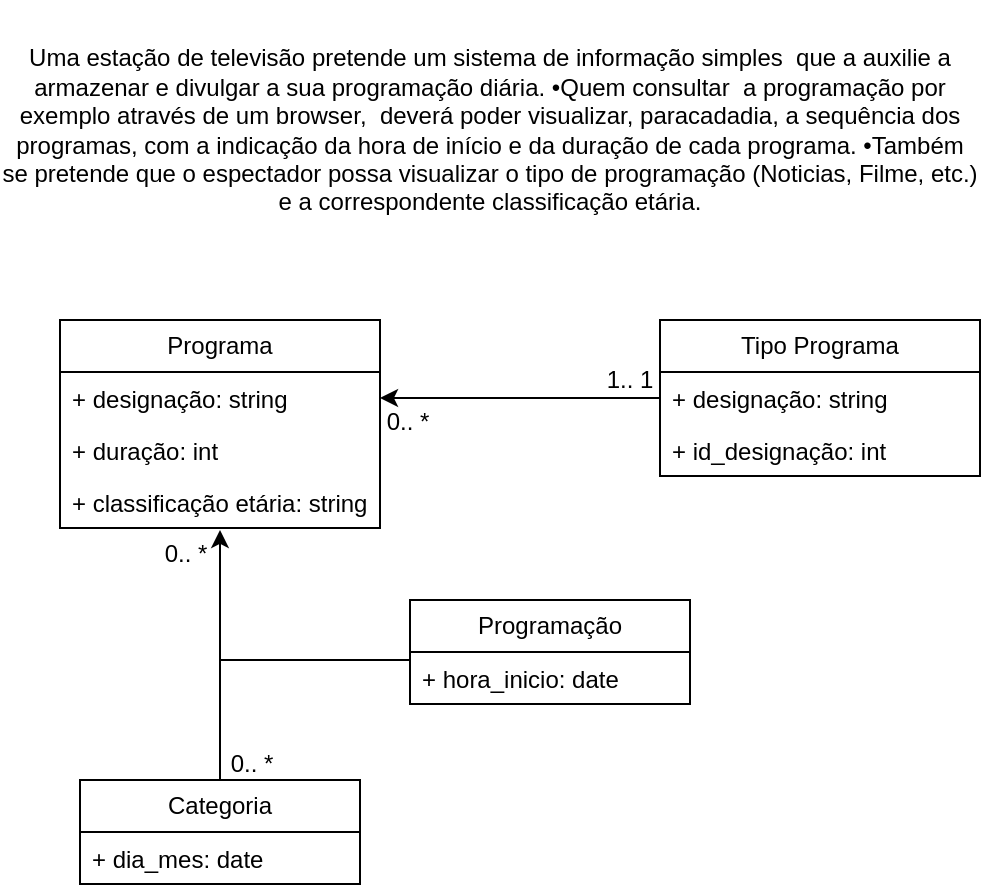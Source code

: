 <mxfile version="23.0.2" type="device" pages="5">
  <diagram name="Página-1" id="SwUiYtZ7lrBCP-FHKXkh">
    <mxGraphModel dx="933" dy="297" grid="1" gridSize="10" guides="1" tooltips="1" connect="1" arrows="1" fold="1" page="1" pageScale="1" pageWidth="827" pageHeight="1169" math="0" shadow="0">
      <root>
        <mxCell id="0" />
        <mxCell id="1" parent="0" />
        <mxCell id="51tS8TimHsnjV0SPBia5-3" value="Programa" style="swimlane;fontStyle=0;childLayout=stackLayout;horizontal=1;startSize=26;fillColor=none;horizontalStack=0;resizeParent=1;resizeParentMax=0;resizeLast=0;collapsible=1;marginBottom=0;whiteSpace=wrap;html=1;" vertex="1" parent="1">
          <mxGeometry x="70" y="230" width="160" height="104" as="geometry" />
        </mxCell>
        <mxCell id="51tS8TimHsnjV0SPBia5-4" value="+ designação: string" style="text;strokeColor=none;fillColor=none;align=left;verticalAlign=top;spacingLeft=4;spacingRight=4;overflow=hidden;rotatable=0;points=[[0,0.5],[1,0.5]];portConstraint=eastwest;whiteSpace=wrap;html=1;" vertex="1" parent="51tS8TimHsnjV0SPBia5-3">
          <mxGeometry y="26" width="160" height="26" as="geometry" />
        </mxCell>
        <mxCell id="51tS8TimHsnjV0SPBia5-5" value="+ duração: int" style="text;strokeColor=none;fillColor=none;align=left;verticalAlign=top;spacingLeft=4;spacingRight=4;overflow=hidden;rotatable=0;points=[[0,0.5],[1,0.5]];portConstraint=eastwest;whiteSpace=wrap;html=1;" vertex="1" parent="51tS8TimHsnjV0SPBia5-3">
          <mxGeometry y="52" width="160" height="26" as="geometry" />
        </mxCell>
        <mxCell id="51tS8TimHsnjV0SPBia5-6" value="+ classificação etária: string" style="text;strokeColor=none;fillColor=none;align=left;verticalAlign=top;spacingLeft=4;spacingRight=4;overflow=hidden;rotatable=0;points=[[0,0.5],[1,0.5]];portConstraint=eastwest;whiteSpace=wrap;html=1;" vertex="1" parent="51tS8TimHsnjV0SPBia5-3">
          <mxGeometry y="78" width="160" height="26" as="geometry" />
        </mxCell>
        <mxCell id="51tS8TimHsnjV0SPBia5-8" value="Uma estação de televisão pretende um sistema de informação simples&amp;nbsp; que a auxilie a armazenar e divulgar a sua programação diária. •Quem consultar&amp;nbsp; a programação por exemplo através de um browser,&amp;nbsp; deverá poder visualizar, paracadadia, a sequência dos programas, com a indicação da hora de início e da duração de cada programa. •Também se pretende que o espectador possa visualizar o tipo de programação (Noticias, Filme, etc.) e a correspondente classificação etária." style="text;html=1;strokeColor=none;fillColor=none;align=center;verticalAlign=middle;whiteSpace=wrap;rounded=0;" vertex="1" parent="1">
          <mxGeometry x="40" y="70" width="490" height="130" as="geometry" />
        </mxCell>
        <mxCell id="51tS8TimHsnjV0SPBia5-13" style="edgeStyle=orthogonalEdgeStyle;rounded=0;orthogonalLoop=1;jettySize=auto;html=1;" edge="1" parent="1" source="51tS8TimHsnjV0SPBia5-9" target="51tS8TimHsnjV0SPBia5-4">
          <mxGeometry relative="1" as="geometry" />
        </mxCell>
        <mxCell id="51tS8TimHsnjV0SPBia5-9" value="Tipo Programa" style="swimlane;fontStyle=0;childLayout=stackLayout;horizontal=1;startSize=26;fillColor=none;horizontalStack=0;resizeParent=1;resizeParentMax=0;resizeLast=0;collapsible=1;marginBottom=0;whiteSpace=wrap;html=1;" vertex="1" parent="1">
          <mxGeometry x="370" y="230" width="160" height="78" as="geometry" />
        </mxCell>
        <mxCell id="51tS8TimHsnjV0SPBia5-10" value="+ designação: string" style="text;strokeColor=none;fillColor=none;align=left;verticalAlign=top;spacingLeft=4;spacingRight=4;overflow=hidden;rotatable=0;points=[[0,0.5],[1,0.5]];portConstraint=eastwest;whiteSpace=wrap;html=1;" vertex="1" parent="51tS8TimHsnjV0SPBia5-9">
          <mxGeometry y="26" width="160" height="26" as="geometry" />
        </mxCell>
        <mxCell id="51tS8TimHsnjV0SPBia5-11" value="+ id_designação: int" style="text;strokeColor=none;fillColor=none;align=left;verticalAlign=top;spacingLeft=4;spacingRight=4;overflow=hidden;rotatable=0;points=[[0,0.5],[1,0.5]];portConstraint=eastwest;whiteSpace=wrap;html=1;" vertex="1" parent="51tS8TimHsnjV0SPBia5-9">
          <mxGeometry y="52" width="160" height="26" as="geometry" />
        </mxCell>
        <mxCell id="51tS8TimHsnjV0SPBia5-14" value="1.. 1" style="text;html=1;strokeColor=none;fillColor=none;align=center;verticalAlign=middle;whiteSpace=wrap;rounded=0;" vertex="1" parent="1">
          <mxGeometry x="325" y="245" width="60" height="30" as="geometry" />
        </mxCell>
        <mxCell id="51tS8TimHsnjV0SPBia5-15" value="0.. *" style="text;html=1;strokeColor=none;fillColor=none;align=center;verticalAlign=middle;whiteSpace=wrap;rounded=0;" vertex="1" parent="1">
          <mxGeometry x="214" y="266" width="60" height="30" as="geometry" />
        </mxCell>
        <mxCell id="51tS8TimHsnjV0SPBia5-16" value="Categoria" style="swimlane;fontStyle=0;childLayout=stackLayout;horizontal=1;startSize=26;fillColor=none;horizontalStack=0;resizeParent=1;resizeParentMax=0;resizeLast=0;collapsible=1;marginBottom=0;whiteSpace=wrap;html=1;" vertex="1" parent="1">
          <mxGeometry x="80" y="460" width="140" height="52" as="geometry" />
        </mxCell>
        <mxCell id="51tS8TimHsnjV0SPBia5-17" value="+ dia_mes: date" style="text;strokeColor=none;fillColor=none;align=left;verticalAlign=top;spacingLeft=4;spacingRight=4;overflow=hidden;rotatable=0;points=[[0,0.5],[1,0.5]];portConstraint=eastwest;whiteSpace=wrap;html=1;" vertex="1" parent="51tS8TimHsnjV0SPBia5-16">
          <mxGeometry y="26" width="140" height="26" as="geometry" />
        </mxCell>
        <mxCell id="51tS8TimHsnjV0SPBia5-20" style="edgeStyle=orthogonalEdgeStyle;rounded=0;orthogonalLoop=1;jettySize=auto;html=1;entryX=0.5;entryY=1.038;entryDx=0;entryDy=0;entryPerimeter=0;" edge="1" parent="1" source="51tS8TimHsnjV0SPBia5-16" target="51tS8TimHsnjV0SPBia5-6">
          <mxGeometry relative="1" as="geometry" />
        </mxCell>
        <mxCell id="51tS8TimHsnjV0SPBia5-21" value="0.. *" style="text;html=1;strokeColor=none;fillColor=none;align=center;verticalAlign=middle;whiteSpace=wrap;rounded=0;" vertex="1" parent="1">
          <mxGeometry x="136" y="437" width="60" height="30" as="geometry" />
        </mxCell>
        <mxCell id="51tS8TimHsnjV0SPBia5-22" value="0.. *" style="text;html=1;strokeColor=none;fillColor=none;align=center;verticalAlign=middle;whiteSpace=wrap;rounded=0;" vertex="1" parent="1">
          <mxGeometry x="103" y="332" width="60" height="30" as="geometry" />
        </mxCell>
        <mxCell id="51tS8TimHsnjV0SPBia5-23" value="Programação" style="swimlane;fontStyle=0;childLayout=stackLayout;horizontal=1;startSize=26;fillColor=none;horizontalStack=0;resizeParent=1;resizeParentMax=0;resizeLast=0;collapsible=1;marginBottom=0;whiteSpace=wrap;html=1;" vertex="1" parent="1">
          <mxGeometry x="245" y="370" width="140" height="52" as="geometry" />
        </mxCell>
        <mxCell id="51tS8TimHsnjV0SPBia5-24" value="+ hora_inicio: date" style="text;strokeColor=none;fillColor=none;align=left;verticalAlign=top;spacingLeft=4;spacingRight=4;overflow=hidden;rotatable=0;points=[[0,0.5],[1,0.5]];portConstraint=eastwest;whiteSpace=wrap;html=1;" vertex="1" parent="51tS8TimHsnjV0SPBia5-23">
          <mxGeometry y="26" width="140" height="26" as="geometry" />
        </mxCell>
        <mxCell id="51tS8TimHsnjV0SPBia5-27" value="" style="endArrow=none;html=1;rounded=0;" edge="1" parent="1">
          <mxGeometry width="50" height="50" relative="1" as="geometry">
            <mxPoint x="150" y="400" as="sourcePoint" />
            <mxPoint x="245" y="400" as="targetPoint" />
          </mxGeometry>
        </mxCell>
      </root>
    </mxGraphModel>
  </diagram>
  <diagram id="jgLi_0V6JulaK6nbOTWS" name="Página-2">
    <mxGraphModel dx="933" dy="297" grid="1" gridSize="10" guides="1" tooltips="1" connect="1" arrows="1" fold="1" page="1" pageScale="1" pageWidth="827" pageHeight="1169" math="0" shadow="0">
      <root>
        <mxCell id="0" />
        <mxCell id="1" parent="0" />
        <mxCell id="28KUV6tqrAbdRGbfrBRq-1" value="Uma organização pretende uma aplicação de recursos humanos que&amp;nbsp; armazene os resultados das avaliações periódicas que são efetuadas aos seus funcionários. •Cada funcionário é avaliado por vários avaliadores, sendo que cada avaliador atribui uma nota para cada objetivo previamente atribuído ao funcionário avaliado. •Sobre cada funcionário, para além do seu nome e nº de contribuinte, é necessário saber qual o seu superior hierárquico.&amp;nbsp; •Essa informação é relevante para que, caso o responsável pela avaliação assim o deseje, o sistema possa impedir que um funcionário possa avaliar o seu hierárquico direto." style="text;html=1;strokeColor=none;fillColor=none;align=center;verticalAlign=middle;whiteSpace=wrap;rounded=0;" vertex="1" parent="1">
          <mxGeometry x="40" y="30" width="530" height="270" as="geometry" />
        </mxCell>
        <mxCell id="28KUV6tqrAbdRGbfrBRq-2" value="Funcionário" style="swimlane;fontStyle=0;childLayout=stackLayout;horizontal=1;startSize=26;fillColor=none;horizontalStack=0;resizeParent=1;resizeParentMax=0;resizeLast=0;collapsible=1;marginBottom=0;whiteSpace=wrap;html=1;" vertex="1" parent="1">
          <mxGeometry x="110" y="350" width="140" height="78" as="geometry" />
        </mxCell>
        <mxCell id="28KUV6tqrAbdRGbfrBRq-3" value="+ nome: string" style="text;strokeColor=none;fillColor=none;align=left;verticalAlign=top;spacingLeft=4;spacingRight=4;overflow=hidden;rotatable=0;points=[[0,0.5],[1,0.5]];portConstraint=eastwest;whiteSpace=wrap;html=1;" vertex="1" parent="28KUV6tqrAbdRGbfrBRq-2">
          <mxGeometry y="26" width="140" height="26" as="geometry" />
        </mxCell>
        <mxCell id="28KUV6tqrAbdRGbfrBRq-4" value="+ num_contribuinte: int" style="text;strokeColor=none;fillColor=none;align=left;verticalAlign=top;spacingLeft=4;spacingRight=4;overflow=hidden;rotatable=0;points=[[0,0.5],[1,0.5]];portConstraint=eastwest;whiteSpace=wrap;html=1;" vertex="1" parent="28KUV6tqrAbdRGbfrBRq-2">
          <mxGeometry y="52" width="140" height="26" as="geometry" />
        </mxCell>
        <mxCell id="28KUV6tqrAbdRGbfrBRq-6" value="Avaliador" style="swimlane;fontStyle=0;childLayout=stackLayout;horizontal=1;startSize=26;fillColor=none;horizontalStack=0;resizeParent=1;resizeParentMax=0;resizeLast=0;collapsible=1;marginBottom=0;whiteSpace=wrap;html=1;" vertex="1" parent="1">
          <mxGeometry x="110" y="540" width="140" height="52" as="geometry" />
        </mxCell>
        <mxCell id="28KUV6tqrAbdRGbfrBRq-7" value="+ area_avaliacao: string" style="text;strokeColor=none;fillColor=none;align=left;verticalAlign=top;spacingLeft=4;spacingRight=4;overflow=hidden;rotatable=0;points=[[0,0.5],[1,0.5]];portConstraint=eastwest;whiteSpace=wrap;html=1;" vertex="1" parent="28KUV6tqrAbdRGbfrBRq-6">
          <mxGeometry y="26" width="140" height="26" as="geometry" />
        </mxCell>
        <mxCell id="28KUV6tqrAbdRGbfrBRq-10" style="edgeStyle=orthogonalEdgeStyle;rounded=0;orthogonalLoop=1;jettySize=auto;html=1;entryX=0.5;entryY=0.962;entryDx=0;entryDy=0;entryPerimeter=0;" edge="1" parent="1" source="28KUV6tqrAbdRGbfrBRq-6" target="28KUV6tqrAbdRGbfrBRq-4">
          <mxGeometry relative="1" as="geometry" />
        </mxCell>
        <mxCell id="28KUV6tqrAbdRGbfrBRq-11" value="Objetivo" style="swimlane;fontStyle=0;childLayout=stackLayout;horizontal=1;startSize=26;fillColor=none;horizontalStack=0;resizeParent=1;resizeParentMax=0;resizeLast=0;collapsible=1;marginBottom=0;whiteSpace=wrap;html=1;" vertex="1" parent="1">
          <mxGeometry x="390" y="350" width="140" height="78" as="geometry" />
        </mxCell>
        <mxCell id="28KUV6tqrAbdRGbfrBRq-13" value="+ cod_objetivo: int" style="text;strokeColor=none;fillColor=none;align=left;verticalAlign=top;spacingLeft=4;spacingRight=4;overflow=hidden;rotatable=0;points=[[0,0.5],[1,0.5]];portConstraint=eastwest;whiteSpace=wrap;html=1;" vertex="1" parent="28KUV6tqrAbdRGbfrBRq-11">
          <mxGeometry y="26" width="140" height="26" as="geometry" />
        </mxCell>
        <mxCell id="28KUV6tqrAbdRGbfrBRq-14" value="+ designacao: string" style="text;strokeColor=none;fillColor=none;align=left;verticalAlign=top;spacingLeft=4;spacingRight=4;overflow=hidden;rotatable=0;points=[[0,0.5],[1,0.5]];portConstraint=eastwest;whiteSpace=wrap;html=1;" vertex="1" parent="28KUV6tqrAbdRGbfrBRq-11">
          <mxGeometry y="52" width="140" height="26" as="geometry" />
        </mxCell>
        <mxCell id="28KUV6tqrAbdRGbfrBRq-15" style="edgeStyle=orthogonalEdgeStyle;rounded=0;orthogonalLoop=1;jettySize=auto;html=1;entryX=0;entryY=0.5;entryDx=0;entryDy=0;" edge="1" parent="1" source="28KUV6tqrAbdRGbfrBRq-3" target="28KUV6tqrAbdRGbfrBRq-11">
          <mxGeometry relative="1" as="geometry" />
        </mxCell>
        <mxCell id="Idg_1rAEBvzae61VXQBn-1" value="1.. 1" style="text;html=1;strokeColor=none;fillColor=none;align=center;verticalAlign=middle;whiteSpace=wrap;rounded=0;" vertex="1" parent="1">
          <mxGeometry x="236" y="365" width="60" height="30" as="geometry" />
        </mxCell>
        <mxCell id="Idg_1rAEBvzae61VXQBn-2" value="0.. *" style="text;html=1;strokeColor=none;fillColor=none;align=center;verticalAlign=middle;whiteSpace=wrap;rounded=0;" vertex="1" parent="1">
          <mxGeometry x="341" y="388" width="60" height="30" as="geometry" />
        </mxCell>
        <mxCell id="Idg_1rAEBvzae61VXQBn-3" value="" style="endArrow=none;html=1;rounded=0;exitX=1;exitY=0.25;exitDx=0;exitDy=0;" edge="1" parent="1" source="28KUV6tqrAbdRGbfrBRq-6">
          <mxGeometry width="50" height="50" relative="1" as="geometry">
            <mxPoint x="390" y="450" as="sourcePoint" />
            <mxPoint x="467" y="430" as="targetPoint" />
            <Array as="points">
              <mxPoint x="467" y="553" />
            </Array>
          </mxGeometry>
        </mxCell>
      </root>
    </mxGraphModel>
  </diagram>
  <diagram id="Xja372lb37qH0zgYjWJM" name="Página-3">
    <mxGraphModel dx="771" dy="827" grid="1" gridSize="10" guides="1" tooltips="1" connect="1" arrows="1" fold="1" page="1" pageScale="1" pageWidth="827" pageHeight="1169" math="0" shadow="0">
      <root>
        <mxCell id="0" />
        <mxCell id="1" parent="0" />
        <mxCell id="fGl0vAiu0E1JJBTV47-0-1" value="CD" style="swimlane;fontStyle=0;childLayout=stackLayout;horizontal=1;startSize=26;fillColor=none;horizontalStack=0;resizeParent=1;resizeParentMax=0;resizeLast=0;collapsible=1;marginBottom=0;whiteSpace=wrap;html=1;" vertex="1" parent="1">
          <mxGeometry x="30" y="90" width="140" height="130" as="geometry" />
        </mxCell>
        <mxCell id="fGl0vAiu0E1JJBTV47-0-2" value="+ título: string" style="text;strokeColor=none;fillColor=none;align=left;verticalAlign=top;spacingLeft=4;spacingRight=4;overflow=hidden;rotatable=0;points=[[0,0.5],[1,0.5]];portConstraint=eastwest;whiteSpace=wrap;html=1;" vertex="1" parent="fGl0vAiu0E1JJBTV47-0-1">
          <mxGeometry y="26" width="140" height="26" as="geometry" />
        </mxCell>
        <mxCell id="fGl0vAiu0E1JJBTV47-0-3" value="+ coletênea: boolean" style="text;strokeColor=none;fillColor=none;align=left;verticalAlign=top;spacingLeft=4;spacingRight=4;overflow=hidden;rotatable=0;points=[[0,0.5],[1,0.5]];portConstraint=eastwest;whiteSpace=wrap;html=1;" vertex="1" parent="fGl0vAiu0E1JJBTV47-0-1">
          <mxGeometry y="52" width="140" height="26" as="geometry" />
        </mxCell>
        <mxCell id="fGl0vAiu0E1JJBTV47-0-4" value="+ músicos: string&lt;br&gt;&lt;br&gt;+ faixas: faixa" style="text;strokeColor=none;fillColor=none;align=left;verticalAlign=top;spacingLeft=4;spacingRight=4;overflow=hidden;rotatable=0;points=[[0,0.5],[1,0.5]];portConstraint=eastwest;whiteSpace=wrap;html=1;" vertex="1" parent="fGl0vAiu0E1JJBTV47-0-1">
          <mxGeometry y="78" width="140" height="52" as="geometry" />
        </mxCell>
        <mxCell id="fGl0vAiu0E1JJBTV47-0-5" value="Faixa" style="swimlane;fontStyle=0;childLayout=stackLayout;horizontal=1;startSize=26;fillColor=none;horizontalStack=0;resizeParent=1;resizeParentMax=0;resizeLast=0;collapsible=1;marginBottom=0;whiteSpace=wrap;html=1;" vertex="1" parent="1">
          <mxGeometry x="330" y="90" width="140" height="78" as="geometry" />
        </mxCell>
        <mxCell id="fGl0vAiu0E1JJBTV47-0-6" value="+ nome: string" style="text;strokeColor=none;fillColor=none;align=left;verticalAlign=top;spacingLeft=4;spacingRight=4;overflow=hidden;rotatable=0;points=[[0,0.5],[1,0.5]];portConstraint=eastwest;whiteSpace=wrap;html=1;" vertex="1" parent="fGl0vAiu0E1JJBTV47-0-5">
          <mxGeometry y="26" width="140" height="26" as="geometry" />
        </mxCell>
        <mxCell id="fGl0vAiu0E1JJBTV47-0-7" value="+ duração: int" style="text;strokeColor=none;fillColor=none;align=left;verticalAlign=top;spacingLeft=4;spacingRight=4;overflow=hidden;rotatable=0;points=[[0,0.5],[1,0.5]];portConstraint=eastwest;whiteSpace=wrap;html=1;" vertex="1" parent="fGl0vAiu0E1JJBTV47-0-5">
          <mxGeometry y="52" width="140" height="26" as="geometry" />
        </mxCell>
        <mxCell id="zvS9UAgpRLUikVQXfiGK-1" style="edgeStyle=orthogonalEdgeStyle;rounded=0;orthogonalLoop=1;jettySize=auto;html=1;" edge="1" parent="1" source="fGl0vAiu0E1JJBTV47-0-6" target="fGl0vAiu0E1JJBTV47-0-2">
          <mxGeometry relative="1" as="geometry" />
        </mxCell>
        <mxCell id="C17wM4GbHpA5wLOxuvf4-1" value="1.. *" style="text;html=1;strokeColor=none;fillColor=none;align=center;verticalAlign=middle;whiteSpace=wrap;rounded=0;" vertex="1" parent="1">
          <mxGeometry x="160" y="105" width="60" height="30" as="geometry" />
        </mxCell>
        <mxCell id="C17wM4GbHpA5wLOxuvf4-2" value="1.. *" style="text;html=1;strokeColor=none;fillColor=none;align=center;verticalAlign=middle;whiteSpace=wrap;rounded=0;" vertex="1" parent="1">
          <mxGeometry x="286" y="124" width="60" height="30" as="geometry" />
        </mxCell>
      </root>
    </mxGraphModel>
  </diagram>
  <diagram id="4tUdLnlafhVelyuuzkN1" name="Página-4">
    <mxGraphModel dx="532" dy="570" grid="1" gridSize="10" guides="1" tooltips="1" connect="1" arrows="1" fold="1" page="1" pageScale="1" pageWidth="827" pageHeight="1169" math="0" shadow="0">
      <root>
        <mxCell id="0" />
        <mxCell id="1" parent="0" />
        <mxCell id="uxv835m3FM5c3v6oV_gw-17" style="edgeStyle=orthogonalEdgeStyle;rounded=0;orthogonalLoop=1;jettySize=auto;html=1;entryX=0.5;entryY=0;entryDx=0;entryDy=0;" edge="1" parent="1" source="uxv835m3FM5c3v6oV_gw-1" target="uxv835m3FM5c3v6oV_gw-5">
          <mxGeometry relative="1" as="geometry" />
        </mxCell>
        <mxCell id="uxv835m3FM5c3v6oV_gw-1" value="Pasta de trabalho" style="swimlane;fontStyle=0;childLayout=stackLayout;horizontal=1;startSize=26;fillColor=none;horizontalStack=0;resizeParent=1;resizeParentMax=0;resizeLast=0;collapsible=1;marginBottom=0;whiteSpace=wrap;html=1;" vertex="1" parent="1">
          <mxGeometry x="115" y="230" width="140" height="52" as="geometry" />
        </mxCell>
        <mxCell id="uxv835m3FM5c3v6oV_gw-2" value="+ mes_ano: string" style="text;strokeColor=none;fillColor=none;align=left;verticalAlign=top;spacingLeft=4;spacingRight=4;overflow=hidden;rotatable=0;points=[[0,0.5],[1,0.5]];portConstraint=eastwest;whiteSpace=wrap;html=1;" vertex="1" parent="uxv835m3FM5c3v6oV_gw-1">
          <mxGeometry y="26" width="140" height="26" as="geometry" />
        </mxCell>
        <mxCell id="uxv835m3FM5c3v6oV_gw-5" value="Reunião" style="swimlane;fontStyle=0;childLayout=stackLayout;horizontal=1;startSize=26;fillColor=none;horizontalStack=0;resizeParent=1;resizeParentMax=0;resizeLast=0;collapsible=1;marginBottom=0;whiteSpace=wrap;html=1;" vertex="1" parent="1">
          <mxGeometry x="100" y="350" width="170" height="106" as="geometry" />
        </mxCell>
        <mxCell id="uxv835m3FM5c3v6oV_gw-6" value="+ horario_reuniao: datetime&lt;br&gt;&lt;br&gt;+ data_reuniao: date" style="text;strokeColor=none;fillColor=none;align=left;verticalAlign=top;spacingLeft=4;spacingRight=4;overflow=hidden;rotatable=0;points=[[0,0.5],[1,0.5]];portConstraint=eastwest;whiteSpace=wrap;html=1;" vertex="1" parent="uxv835m3FM5c3v6oV_gw-5">
          <mxGeometry y="26" width="170" height="54" as="geometry" />
        </mxCell>
        <mxCell id="uxv835m3FM5c3v6oV_gw-7" value="+ id_sala: int&amp;nbsp;" style="text;strokeColor=none;fillColor=none;align=left;verticalAlign=top;spacingLeft=4;spacingRight=4;overflow=hidden;rotatable=0;points=[[0,0.5],[1,0.5]];portConstraint=eastwest;whiteSpace=wrap;html=1;" vertex="1" parent="uxv835m3FM5c3v6oV_gw-5">
          <mxGeometry y="80" width="170" height="26" as="geometry" />
        </mxCell>
        <mxCell id="uxv835m3FM5c3v6oV_gw-9" value="Controlo_funcionario" style="swimlane;fontStyle=0;childLayout=stackLayout;horizontal=1;startSize=26;fillColor=none;horizontalStack=0;resizeParent=1;resizeParentMax=0;resizeLast=0;collapsible=1;marginBottom=0;whiteSpace=wrap;html=1;" vertex="1" parent="1">
          <mxGeometry x="400" y="204" width="140" height="104" as="geometry" />
        </mxCell>
        <mxCell id="uxv835m3FM5c3v6oV_gw-10" value="+ nome: string" style="text;strokeColor=none;fillColor=none;align=left;verticalAlign=top;spacingLeft=4;spacingRight=4;overflow=hidden;rotatable=0;points=[[0,0.5],[1,0.5]];portConstraint=eastwest;whiteSpace=wrap;html=1;" vertex="1" parent="uxv835m3FM5c3v6oV_gw-9">
          <mxGeometry y="26" width="140" height="26" as="geometry" />
        </mxCell>
        <mxCell id="uxv835m3FM5c3v6oV_gw-11" value="+ cargo: string" style="text;strokeColor=none;fillColor=none;align=left;verticalAlign=top;spacingLeft=4;spacingRight=4;overflow=hidden;rotatable=0;points=[[0,0.5],[1,0.5]];portConstraint=eastwest;whiteSpace=wrap;html=1;" vertex="1" parent="uxv835m3FM5c3v6oV_gw-9">
          <mxGeometry y="52" width="140" height="26" as="geometry" />
        </mxCell>
        <mxCell id="uxv835m3FM5c3v6oV_gw-12" value="+ ramo: string" style="text;strokeColor=none;fillColor=none;align=left;verticalAlign=top;spacingLeft=4;spacingRight=4;overflow=hidden;rotatable=0;points=[[0,0.5],[1,0.5]];portConstraint=eastwest;whiteSpace=wrap;html=1;" vertex="1" parent="uxv835m3FM5c3v6oV_gw-9">
          <mxGeometry y="78" width="140" height="26" as="geometry" />
        </mxCell>
        <mxCell id="uxv835m3FM5c3v6oV_gw-13" value="Sala" style="swimlane;fontStyle=0;childLayout=stackLayout;horizontal=1;startSize=26;fillColor=none;horizontalStack=0;resizeParent=1;resizeParentMax=0;resizeLast=0;collapsible=1;marginBottom=0;whiteSpace=wrap;html=1;" vertex="1" parent="1">
          <mxGeometry x="460" y="364" width="140" height="78" as="geometry" />
        </mxCell>
        <mxCell id="uxv835m3FM5c3v6oV_gw-14" value="+ id_sala: int" style="text;strokeColor=none;fillColor=none;align=left;verticalAlign=top;spacingLeft=4;spacingRight=4;overflow=hidden;rotatable=0;points=[[0,0.5],[1,0.5]];portConstraint=eastwest;whiteSpace=wrap;html=1;" vertex="1" parent="uxv835m3FM5c3v6oV_gw-13">
          <mxGeometry y="26" width="140" height="26" as="geometry" />
        </mxCell>
        <mxCell id="uxv835m3FM5c3v6oV_gw-15" value="+ quant_lugares: int" style="text;strokeColor=none;fillColor=none;align=left;verticalAlign=top;spacingLeft=4;spacingRight=4;overflow=hidden;rotatable=0;points=[[0,0.5],[1,0.5]];portConstraint=eastwest;whiteSpace=wrap;html=1;" vertex="1" parent="uxv835m3FM5c3v6oV_gw-13">
          <mxGeometry y="52" width="140" height="26" as="geometry" />
        </mxCell>
        <mxCell id="uxv835m3FM5c3v6oV_gw-20" value="" style="endArrow=none;html=1;rounded=0;entryX=0.422;entryY=0;entryDx=0;entryDy=0;entryPerimeter=0;" edge="1" parent="1" target="uxv835m3FM5c3v6oV_gw-21">
          <mxGeometry width="50" height="50" relative="1" as="geometry">
            <mxPoint x="360" y="402" as="sourcePoint" />
            <mxPoint x="359.08" y="472" as="targetPoint" />
          </mxGeometry>
        </mxCell>
        <mxCell id="uxv835m3FM5c3v6oV_gw-21" value="Relocação" style="swimlane;fontStyle=0;childLayout=stackLayout;horizontal=1;startSize=26;fillColor=none;horizontalStack=0;resizeParent=1;resizeParentMax=0;resizeLast=0;collapsible=1;marginBottom=0;whiteSpace=wrap;html=1;" vertex="1" parent="1">
          <mxGeometry x="300" y="470" width="140" height="104" as="geometry" />
        </mxCell>
        <mxCell id="uxv835m3FM5c3v6oV_gw-22" value="+ nova_sala: int" style="text;strokeColor=none;fillColor=none;align=left;verticalAlign=top;spacingLeft=4;spacingRight=4;overflow=hidden;rotatable=0;points=[[0,0.5],[1,0.5]];portConstraint=eastwest;whiteSpace=wrap;html=1;" vertex="1" parent="uxv835m3FM5c3v6oV_gw-21">
          <mxGeometry y="26" width="140" height="26" as="geometry" />
        </mxCell>
        <mxCell id="uxv835m3FM5c3v6oV_gw-23" value="+ nova_data: date" style="text;strokeColor=none;fillColor=none;align=left;verticalAlign=top;spacingLeft=4;spacingRight=4;overflow=hidden;rotatable=0;points=[[0,0.5],[1,0.5]];portConstraint=eastwest;whiteSpace=wrap;html=1;" vertex="1" parent="uxv835m3FM5c3v6oV_gw-21">
          <mxGeometry y="52" width="140" height="26" as="geometry" />
        </mxCell>
        <mxCell id="uxv835m3FM5c3v6oV_gw-24" value="+ novo_horario: date" style="text;strokeColor=none;fillColor=none;align=left;verticalAlign=top;spacingLeft=4;spacingRight=4;overflow=hidden;rotatable=0;points=[[0,0.5],[1,0.5]];portConstraint=eastwest;whiteSpace=wrap;html=1;" vertex="1" parent="uxv835m3FM5c3v6oV_gw-21">
          <mxGeometry y="78" width="140" height="26" as="geometry" />
        </mxCell>
        <mxCell id="uxv835m3FM5c3v6oV_gw-27" style="edgeStyle=orthogonalEdgeStyle;rounded=0;orthogonalLoop=1;jettySize=auto;html=1;entryX=0;entryY=0.5;entryDx=0;entryDy=0;" edge="1" parent="1" source="uxv835m3FM5c3v6oV_gw-6" target="uxv835m3FM5c3v6oV_gw-14">
          <mxGeometry relative="1" as="geometry">
            <mxPoint x="440" y="372" as="targetPoint" />
          </mxGeometry>
        </mxCell>
        <mxCell id="uxv835m3FM5c3v6oV_gw-29" value="" style="endArrow=none;html=1;rounded=0;entryX=0.999;entryY=-0.178;entryDx=0;entryDy=0;entryPerimeter=0;exitX=0.003;exitY=0.849;exitDx=0;exitDy=0;exitPerimeter=0;" edge="1" parent="1" source="uxv835m3FM5c3v6oV_gw-10" target="uxv835m3FM5c3v6oV_gw-2">
          <mxGeometry width="50" height="50" relative="1" as="geometry">
            <mxPoint x="340" y="390" as="sourcePoint" />
            <mxPoint x="390" y="340" as="targetPoint" />
          </mxGeometry>
        </mxCell>
        <mxCell id="SGj652YnKcZlrUeCalTC-1" value="0.. *" style="text;html=1;strokeColor=none;fillColor=none;align=center;verticalAlign=middle;whiteSpace=wrap;rounded=0;" vertex="1" parent="1">
          <mxGeometry x="175" y="324" width="60" height="30" as="geometry" />
        </mxCell>
        <mxCell id="SGj652YnKcZlrUeCalTC-2" value="&lt;span style=&quot;color: rgb(0, 0, 0); font-family: Helvetica; font-size: 12px; font-style: normal; font-variant-ligatures: normal; font-variant-caps: normal; font-weight: 400; letter-spacing: normal; orphans: 2; text-align: center; text-indent: 0px; text-transform: none; widows: 2; word-spacing: 0px; -webkit-text-stroke-width: 0px; background-color: rgb(251, 251, 251); text-decoration-thickness: initial; text-decoration-style: initial; text-decoration-color: initial; float: none; display: inline !important;&quot;&gt;1.. 1&lt;/span&gt;" style="text;whiteSpace=wrap;html=1;" vertex="1" parent="1">
          <mxGeometry x="191" y="280" width="50" height="40" as="geometry" />
        </mxCell>
        <mxCell id="SGj652YnKcZlrUeCalTC-3" value="&lt;span style=&quot;color: rgb(0, 0, 0); font-family: Helvetica; font-size: 12px; font-style: normal; font-variant-ligatures: normal; font-variant-caps: normal; font-weight: 400; letter-spacing: normal; orphans: 2; text-align: center; text-indent: 0px; text-transform: none; widows: 2; word-spacing: 0px; -webkit-text-stroke-width: 0px; background-color: rgb(251, 251, 251); text-decoration-thickness: initial; text-decoration-style: initial; text-decoration-color: initial; float: none; display: inline !important;&quot;&gt;1.. 1&lt;/span&gt;" style="text;whiteSpace=wrap;html=1;" vertex="1" parent="1">
          <mxGeometry x="430" y="380" width="50" height="40" as="geometry" />
        </mxCell>
        <mxCell id="SGj652YnKcZlrUeCalTC-4" value="&lt;span style=&quot;color: rgb(0, 0, 0); font-family: Helvetica; font-size: 12px; font-style: normal; font-variant-ligatures: normal; font-variant-caps: normal; font-weight: 400; letter-spacing: normal; orphans: 2; text-align: center; text-indent: 0px; text-transform: none; widows: 2; word-spacing: 0px; -webkit-text-stroke-width: 0px; background-color: rgb(251, 251, 251); text-decoration-thickness: initial; text-decoration-style: initial; text-decoration-color: initial; float: none; display: inline !important;&quot;&gt;0.. 1&lt;/span&gt;" style="text;whiteSpace=wrap;html=1;" vertex="1" parent="1">
          <mxGeometry x="270" y="380" width="50" height="40" as="geometry" />
        </mxCell>
      </root>
    </mxGraphModel>
  </diagram>
  <diagram id="4lFqH0oAblWWIVp_ROXm" name="Página-5">
    <mxGraphModel dx="643" dy="689" grid="1" gridSize="10" guides="1" tooltips="1" connect="1" arrows="1" fold="1" page="1" pageScale="1" pageWidth="827" pageHeight="1169" math="0" shadow="0">
      <root>
        <mxCell id="0" />
        <mxCell id="1" parent="0" />
        <mxCell id="5onNhYeeKR1udMbhjDM8-1" value="Professor" style="swimlane;fontStyle=0;childLayout=stackLayout;horizontal=1;startSize=26;fillColor=none;horizontalStack=0;resizeParent=1;resizeParentMax=0;resizeLast=0;collapsible=1;marginBottom=0;whiteSpace=wrap;html=1;" vertex="1" parent="1">
          <mxGeometry x="510" y="380" width="140" height="104" as="geometry" />
        </mxCell>
        <mxCell id="5onNhYeeKR1udMbhjDM8-2" value="+ nome: string" style="text;strokeColor=none;fillColor=none;align=left;verticalAlign=top;spacingLeft=4;spacingRight=4;overflow=hidden;rotatable=0;points=[[0,0.5],[1,0.5]];portConstraint=eastwest;whiteSpace=wrap;html=1;" vertex="1" parent="5onNhYeeKR1udMbhjDM8-1">
          <mxGeometry y="26" width="140" height="26" as="geometry" />
        </mxCell>
        <mxCell id="5onNhYeeKR1udMbhjDM8-3" value="+ num_telemovel" style="text;strokeColor=none;fillColor=none;align=left;verticalAlign=top;spacingLeft=4;spacingRight=4;overflow=hidden;rotatable=0;points=[[0,0.5],[1,0.5]];portConstraint=eastwest;whiteSpace=wrap;html=1;" vertex="1" parent="5onNhYeeKR1udMbhjDM8-1">
          <mxGeometry y="52" width="140" height="26" as="geometry" />
        </mxCell>
        <mxCell id="5onNhYeeKR1udMbhjDM8-4" value="+ valor_hora_aula: float" style="text;strokeColor=none;fillColor=none;align=left;verticalAlign=top;spacingLeft=4;spacingRight=4;overflow=hidden;rotatable=0;points=[[0,0.5],[1,0.5]];portConstraint=eastwest;whiteSpace=wrap;html=1;" vertex="1" parent="5onNhYeeKR1udMbhjDM8-1">
          <mxGeometry y="78" width="140" height="26" as="geometry" />
        </mxCell>
        <mxCell id="5onNhYeeKR1udMbhjDM8-6" value="Curso" style="swimlane;fontStyle=0;childLayout=stackLayout;horizontal=1;startSize=26;fillColor=none;horizontalStack=0;resizeParent=1;resizeParentMax=0;resizeLast=0;collapsible=1;marginBottom=0;whiteSpace=wrap;html=1;" vertex="1" parent="1">
          <mxGeometry x="200" y="380" width="180" height="154" as="geometry" />
        </mxCell>
        <mxCell id="5onNhYeeKR1udMbhjDM8-7" value="+ id_curso" style="text;strokeColor=none;fillColor=none;align=left;verticalAlign=top;spacingLeft=4;spacingRight=4;overflow=hidden;rotatable=0;points=[[0,0.5],[1,0.5]];portConstraint=eastwest;whiteSpace=wrap;html=1;" vertex="1" parent="5onNhYeeKR1udMbhjDM8-6">
          <mxGeometry y="26" width="180" height="26" as="geometry" />
        </mxCell>
        <mxCell id="5onNhYeeKR1udMbhjDM8-9" value="+ carga_horaria: int&lt;br&gt;&lt;br&gt;+ contudo_prog: string&lt;br&gt;&lt;br&gt;+ valor_curso: float" style="text;strokeColor=none;fillColor=none;align=left;verticalAlign=top;spacingLeft=4;spacingRight=4;overflow=hidden;rotatable=0;points=[[0,0.5],[1,0.5]];portConstraint=eastwest;whiteSpace=wrap;html=1;" vertex="1" parent="5onNhYeeKR1udMbhjDM8-6">
          <mxGeometry y="52" width="180" height="102" as="geometry" />
        </mxCell>
        <mxCell id="5onNhYeeKR1udMbhjDM8-10" value="info_curso" style="swimlane;fontStyle=0;childLayout=stackLayout;horizontal=1;startSize=26;fillColor=none;horizontalStack=0;resizeParent=1;resizeParentMax=0;resizeLast=0;collapsible=1;marginBottom=0;whiteSpace=wrap;html=1;" vertex="1" parent="1">
          <mxGeometry x="380" y="585" width="180" height="160" as="geometry" />
        </mxCell>
        <mxCell id="5onNhYeeKR1udMbhjDM8-11" value="+ horario_inicio: datetime" style="text;strokeColor=none;fillColor=none;align=left;verticalAlign=top;spacingLeft=4;spacingRight=4;overflow=hidden;rotatable=0;points=[[0,0.5],[1,0.5]];portConstraint=eastwest;whiteSpace=wrap;html=1;" vertex="1" parent="5onNhYeeKR1udMbhjDM8-10">
          <mxGeometry y="26" width="180" height="26" as="geometry" />
        </mxCell>
        <mxCell id="5onNhYeeKR1udMbhjDM8-12" value="+ horario_termino: datetime" style="text;strokeColor=none;fillColor=none;align=left;verticalAlign=top;spacingLeft=4;spacingRight=4;overflow=hidden;rotatable=0;points=[[0,0.5],[1,0.5]];portConstraint=eastwest;whiteSpace=wrap;html=1;" vertex="1" parent="5onNhYeeKR1udMbhjDM8-10">
          <mxGeometry y="52" width="180" height="26" as="geometry" />
        </mxCell>
        <mxCell id="5onNhYeeKR1udMbhjDM8-13" value="+ data_inicio: date&lt;br&gt;&lt;br&gt;+data_termino: date&lt;br&gt;&lt;br&gt;+id_curso: int" style="text;strokeColor=none;fillColor=none;align=left;verticalAlign=top;spacingLeft=4;spacingRight=4;overflow=hidden;rotatable=0;points=[[0,0.5],[1,0.5]];portConstraint=eastwest;whiteSpace=wrap;html=1;" vertex="1" parent="5onNhYeeKR1udMbhjDM8-10">
          <mxGeometry y="78" width="180" height="82" as="geometry" />
        </mxCell>
        <mxCell id="5onNhYeeKR1udMbhjDM8-16" style="edgeStyle=orthogonalEdgeStyle;rounded=0;orthogonalLoop=1;jettySize=auto;html=1;entryX=1;entryY=0.5;entryDx=0;entryDy=0;" edge="1" parent="1" source="5onNhYeeKR1udMbhjDM8-2" target="5onNhYeeKR1udMbhjDM8-7">
          <mxGeometry relative="1" as="geometry" />
        </mxCell>
        <mxCell id="5onNhYeeKR1udMbhjDM8-17" value="" style="endArrow=none;html=1;rounded=0;exitX=0.5;exitY=0;exitDx=0;exitDy=0;" edge="1" parent="1" source="5onNhYeeKR1udMbhjDM8-10">
          <mxGeometry width="50" height="50" relative="1" as="geometry">
            <mxPoint x="390" y="470" as="sourcePoint" />
            <mxPoint x="470" y="420" as="targetPoint" />
          </mxGeometry>
        </mxCell>
      </root>
    </mxGraphModel>
  </diagram>
</mxfile>
